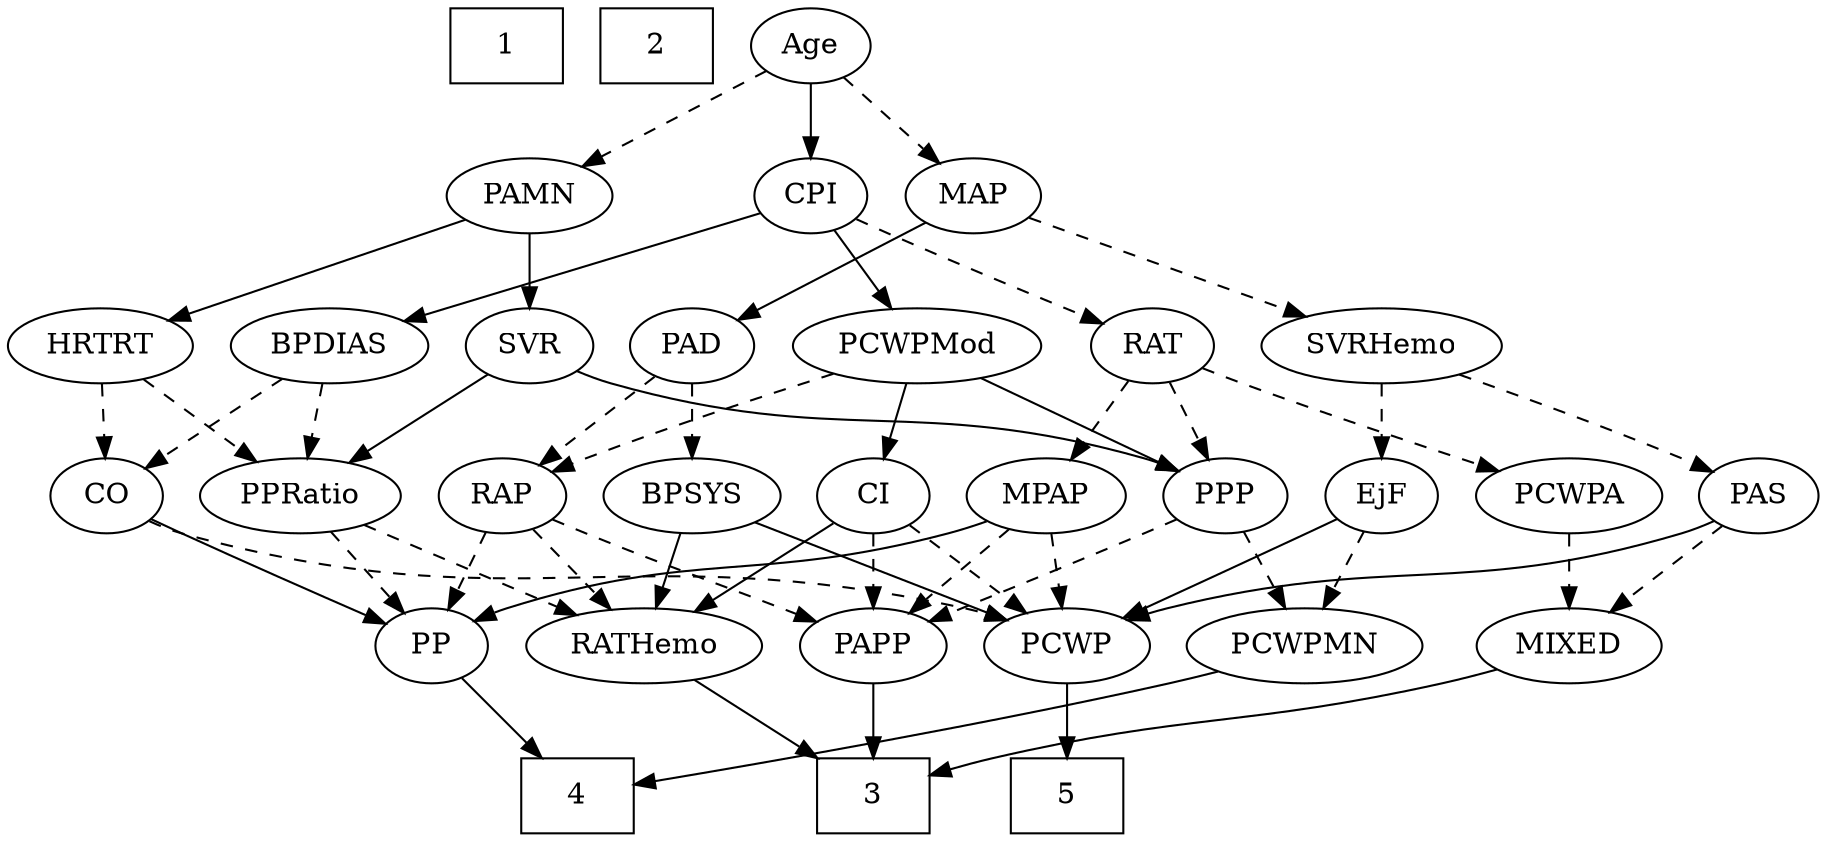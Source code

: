 strict digraph {
	graph [bb="0,0,810.65,396"];
	node [label="\N"];
	1	[height=0.5,
		pos="341,378",
		shape=box,
		width=0.75];
	2	[height=0.5,
		pos="413,378",
		shape=box,
		width=0.75];
	3	[height=0.5,
		pos="447,18",
		shape=box,
		width=0.75];
	4	[height=0.5,
		pos="579,18",
		shape=box,
		width=0.75];
	5	[height=0.5,
		pos="362,18",
		shape=box,
		width=0.75];
	Age	[height=0.5,
		pos="485,378",
		width=0.75];
	PAMN	[height=0.5,
		pos="583,306",
		width=1.011];
	Age -> PAMN	[pos="e,563.12,321.2 502.97,364.16 517.47,353.81 538.11,339.06 554.8,327.14",
		style=dashed];
	CPI	[height=0.5,
		pos="485,306",
		width=0.75];
	Age -> CPI	[pos="e,485,324.1 485,359.7 485,351.98 485,342.71 485,334.11",
		style=solid];
	MAP	[height=0.5,
		pos="382,306",
		width=0.84854];
	Age -> MAP	[pos="e,401.3,320.12 466.59,364.49 450.77,353.74 427.74,338.09 409.7,325.83",
		style=dashed];
	EjF	[height=0.5,
		pos="201,162",
		width=0.75];
	PCWPMN	[height=0.5,
		pos="259,90",
		width=1.3902];
	EjF -> PCWPMN	[pos="e,245.22,107.63 213.59,145.81 220.95,136.93 230.41,125.5 238.79,115.39",
		style=dashed];
	PCWP	[height=0.5,
		pos="362,90",
		width=0.97491];
	EjF -> PCWP	[pos="e,335.53,101.86 222.25,150.79 227.09,148.52 232.21,146.15 237,144 266.82,130.65 300.99,116.22 326.06,105.79",
		style=solid];
	RAP	[height=0.5,
		pos="600,162",
		width=0.77632];
	RATHemo	[height=0.5,
		pos="546,90",
		width=1.3721];
	RAP -> RATHemo	[pos="e,558.7,107.47 588.02,145.46 581.22,136.65 572.56,125.43 564.87,115.46",
		style=dashed];
	PP	[height=0.5,
		pos="640,90",
		width=0.75];
	RAP -> PP	[pos="e,630.77,107.15 609.28,144.76 614.17,136.19 620.29,125.49 625.77,115.9",
		style=dashed];
	PAPP	[height=0.5,
		pos="447,90",
		width=0.88464];
	RAP -> PAPP	[pos="e,471,101.95 577.7,150.74 572.85,148.52 567.76,146.18 563,144 535.17,131.25 503.57,116.81 480.39,106.23",
		style=dashed];
	MIXED	[height=0.5,
		pos="114,90",
		width=1.1193];
	MIXED -> 3	[pos="e,419.76,29.285 149.96,81.764 165.36,78.698 183.55,75.121 200,72 287.87,55.327 311.49,58.726 398,36 401.91,34.974 405.95,33.786 \
409.95,32.524",
		style=solid];
	MPAP	[height=0.5,
		pos="447,162",
		width=0.97491];
	MPAP -> PP	[pos="e,618.88,101.54 473.9,150.31 479.52,148.16 485.44,145.96 491,144 540.72,126.49 554.95,127.3 604,108 605.83,107.28 607.7,106.51 609.58,\
105.71",
		style=solid];
	MPAP -> PCWP	[pos="e,379.71,105.58 428.97,146.15 416.95,136.25 400.96,123.08 387.61,112.09",
		style=dashed];
	MPAP -> PAPP	[pos="e,447,108.1 447,143.7 447,135.98 447,126.71 447,118.11",
		style=dashed];
	BPSYS	[height=0.5,
		pos="356,162",
		width=1.0471];
	BPSYS -> RATHemo	[pos="e,512.38,103.39 384.86,150.37 416.17,138.83 466.52,120.28 502.6,106.99",
		style=solid];
	BPSYS -> PCWP	[pos="e,360.53,108.1 357.48,143.7 358.14,135.98 358.94,126.71 359.68,118.11",
		style=solid];
	PAD	[height=0.5,
		pos="382,234",
		width=0.79437];
	PAD -> RAP	[pos="e,578.35,173.72 404.9,223.1 411.05,220.62 417.73,218.07 424,216 484.6,195.99 502.88,201.41 563,180 564.9,179.32 566.83,178.59 568.77,\
177.81",
		style=dashed];
	PAD -> BPSYS	[pos="e,362.3,179.96 375.84,216.41 372.84,208.34 369.16,198.43 365.79,189.35",
		style=dashed];
	CO	[height=0.5,
		pos="771,162",
		width=0.75];
	CO -> PP	[pos="e,660.33,101.86 750.53,150.06 728.71,138.4 693.96,119.83 669.25,106.63",
		style=solid];
	CO -> PCWP	[pos="e,388.17,102.39 750.51,149.9 745.56,147.61 740.19,145.46 735,144 593.44,104.04 548.92,142.8 406,108 403.33,107.35 400.61,106.58 \
397.89,105.73",
		style=dashed];
	PAS	[height=0.5,
		pos="27,162",
		width=0.75];
	PAS -> MIXED	[pos="e,95.162,106.16 43.774,147.5 56.075,137.61 73.03,123.96 87.198,112.56",
		style=dashed];
	PAS -> PCWP	[pos="e,335.8,102.25 47.519,150.01 52.475,147.73 57.835,145.55 63,144 172.65,111.19 207.23,136.81 318,108 320.66,107.31 323.37,106.51 \
326.09,105.64",
		style=solid];
	SVR	[height=0.5,
		pos="583,234",
		width=0.77632];
	PAMN -> SVR	[pos="e,583,252.1 583,287.7 583,279.98 583,270.71 583,262.11",
		style=solid];
	HRTRT	[height=0.5,
		pos="771,234",
		width=1.1013];
	PAMN -> HRTRT	[pos="e,741.42,246.01 611.15,294.52 643.17,282.6 695.68,263.05 731.72,249.63",
		style=solid];
	RATHemo -> 3	[pos="e,471.34,36.211 524.03,73.465 510.98,64.239 494.19,52.368 479.62,42.064",
		style=solid];
	RAT	[height=0.5,
		pos="300,234",
		width=0.75827];
	CPI -> RAT	[pos="e,323.28,244.04 462.02,296.44 434.09,286.01 385.54,267.83 344,252 340.32,250.6 336.46,249.12 332.64,247.65",
		style=dashed];
	PCWPMod	[height=0.5,
		pos="485,234",
		width=1.4443];
	CPI -> PCWPMod	[pos="e,485,252.1 485,287.7 485,279.98 485,270.71 485,262.11",
		style=solid];
	BPDIAS	[height=0.5,
		pos="671,234",
		width=1.1735];
	CPI -> BPDIAS	[pos="e,640.41,246.51 508.18,296.28 538.84,284.74 593.37,264.22 630.81,250.12",
		style=solid];
	RAT -> MPAP	[pos="e,422.27,174.78 321.69,222.67 345.8,211.19 385.04,192.5 413.19,179.1",
		style=dashed];
	PCWPA	[height=0.5,
		pos="114,162",
		width=1.1555];
	RAT -> PCWPA	[pos="e,145.51,173.89 277.66,223.26 271.93,220.83 265.76,218.27 260,216 224.83,202.16 184.41,187.58 155.03,177.23",
		style=dashed];
	PPP	[height=0.5,
		pos="273,162",
		width=0.75];
	RAT -> PPP	[pos="e,279.54,179.96 293.6,216.41 290.49,208.34 286.67,198.43 283.17,189.35",
		style=dashed];
	SVR -> PPP	[pos="e,293.53,173.95 561.87,222.07 556.78,219.78 551.28,217.58 546,216 443.93,185.46 410.91,211.07 309,180 307.07,179.41 305.1,178.73 \
303.15,178",
		style=solid];
	PPRatio	[height=0.5,
		pos="686,162",
		width=1.1013];
	SVR -> PPRatio	[pos="e,664.74,177.45 601.89,220.16 617.03,209.88 638.54,195.25 656.02,183.37",
		style=solid];
	PCWPMod -> RAP	[pos="e,580.33,174.97 509.67,217.98 527.9,206.89 552.76,191.76 571.78,180.18",
		style=dashed];
	PCWPMod -> PPP	[pos="e,294.09,173.6 444.59,222.67 408.54,213.02 354.58,197.51 309,180 307.16,179.29 305.29,178.53 303.4,177.74",
		style=solid];
	CI	[height=0.5,
		pos="527,162",
		width=0.75];
	PCWPMod -> CI	[pos="e,517.22,179.31 495.17,216.05 500.19,207.68 506.36,197.4 511.92,188.13",
		style=solid];
	PCWPA -> MIXED	[pos="e,114,108.1 114,143.7 114,135.98 114,126.71 114,118.11",
		style=dashed];
	PCWPMN -> 4	[pos="e,551.79,23.782 296.02,77.843 303.28,75.794 310.86,73.751 318,72 397.19,52.583 491.13,34.767 541.92,25.56",
		style=solid];
	SVRHemo	[height=0.5,
		pos="201,234",
		width=1.3902];
	SVRHemo -> EjF	[pos="e,201,180.1 201,215.7 201,207.98 201,198.71 201,190.11",
		style=dashed];
	SVRHemo -> PAS	[pos="e,48.201,173.33 166.97,220.74 138.87,210.41 98.045,194.98 63,180 61.189,179.23 59.334,178.41 57.469,177.58",
		style=dashed];
	BPDIAS -> CO	[pos="e,752.84,175.71 692.21,218.15 707.4,207.52 727.96,193.13 744.28,181.71",
		style=dashed];
	BPDIAS -> PPRatio	[pos="e,682.3,180.28 674.63,216.05 676.3,208.26 678.32,198.82 680.2,190.08",
		style=dashed];
	MAP -> PAD	[pos="e,382,252.1 382,287.7 382,279.98 382,270.71 382,262.11",
		style=solid];
	MAP -> SVRHemo	[pos="e,233.75,247.67 357.21,295.41 327.92,284.08 278.7,265.05 243.33,251.37",
		style=dashed];
	PP -> 4	[pos="e,593.85,36.04 627.06,74.155 619.39,65.351 609.47,53.967 600.64,43.83",
		style=solid];
	PPP -> PCWPMN	[pos="e,262.46,108.28 269.61,144.05 268.07,136.35 266.21,127.03 264.47,118.36",
		style=dashed];
	PPP -> PAPP	[pos="e,422.34,101.4 294.18,150.63 299.02,148.36 304.16,146.04 309,144 351.39,126.17 363.2,124.81 406,108 408.24,107.12 410.54,106.2 412.86,\
105.27",
		style=dashed];
	PPRatio -> RATHemo	[pos="e,573.92,104.96 660.32,148.16 638.62,137.31 607.27,121.64 582.89,109.44",
		style=dashed];
	PPRatio -> PP	[pos="e,650.51,106.99 675.1,144.41 669.4,135.74 662.32,124.97 656.02,115.38",
		style=dashed];
	PCWP -> 5	[pos="e,362,36.104 362,71.697 362,63.983 362,54.712 362,46.112",
		style=solid];
	CI -> RATHemo	[pos="e,541.31,108.28 531.6,144.05 533.71,136.26 536.28,126.82 538.65,118.08",
		style=solid];
	CI -> PCWP	[pos="e,389.35,101.76 505.76,150.75 500.93,148.48 495.81,146.12 491,144 460.16,130.39 424.71,115.91 398.79,105.53",
		style=dashed];
	CI -> PAPP	[pos="e,463.6,105.52 511.19,147.17 499.81,137.21 484.23,123.57 471.27,112.23",
		style=dashed];
	PAPP -> 3	[pos="e,447,36.104 447,71.697 447,63.983 447,54.712 447,46.112",
		style=solid];
	HRTRT -> CO	[pos="e,771,180.1 771,215.7 771,207.98 771,198.71 771,190.11",
		style=dashed];
	HRTRT -> PPRatio	[pos="e,704.41,178.16 752.56,217.81 740.75,208.09 725.25,195.32 712.18,184.56",
		style=dashed];
}
